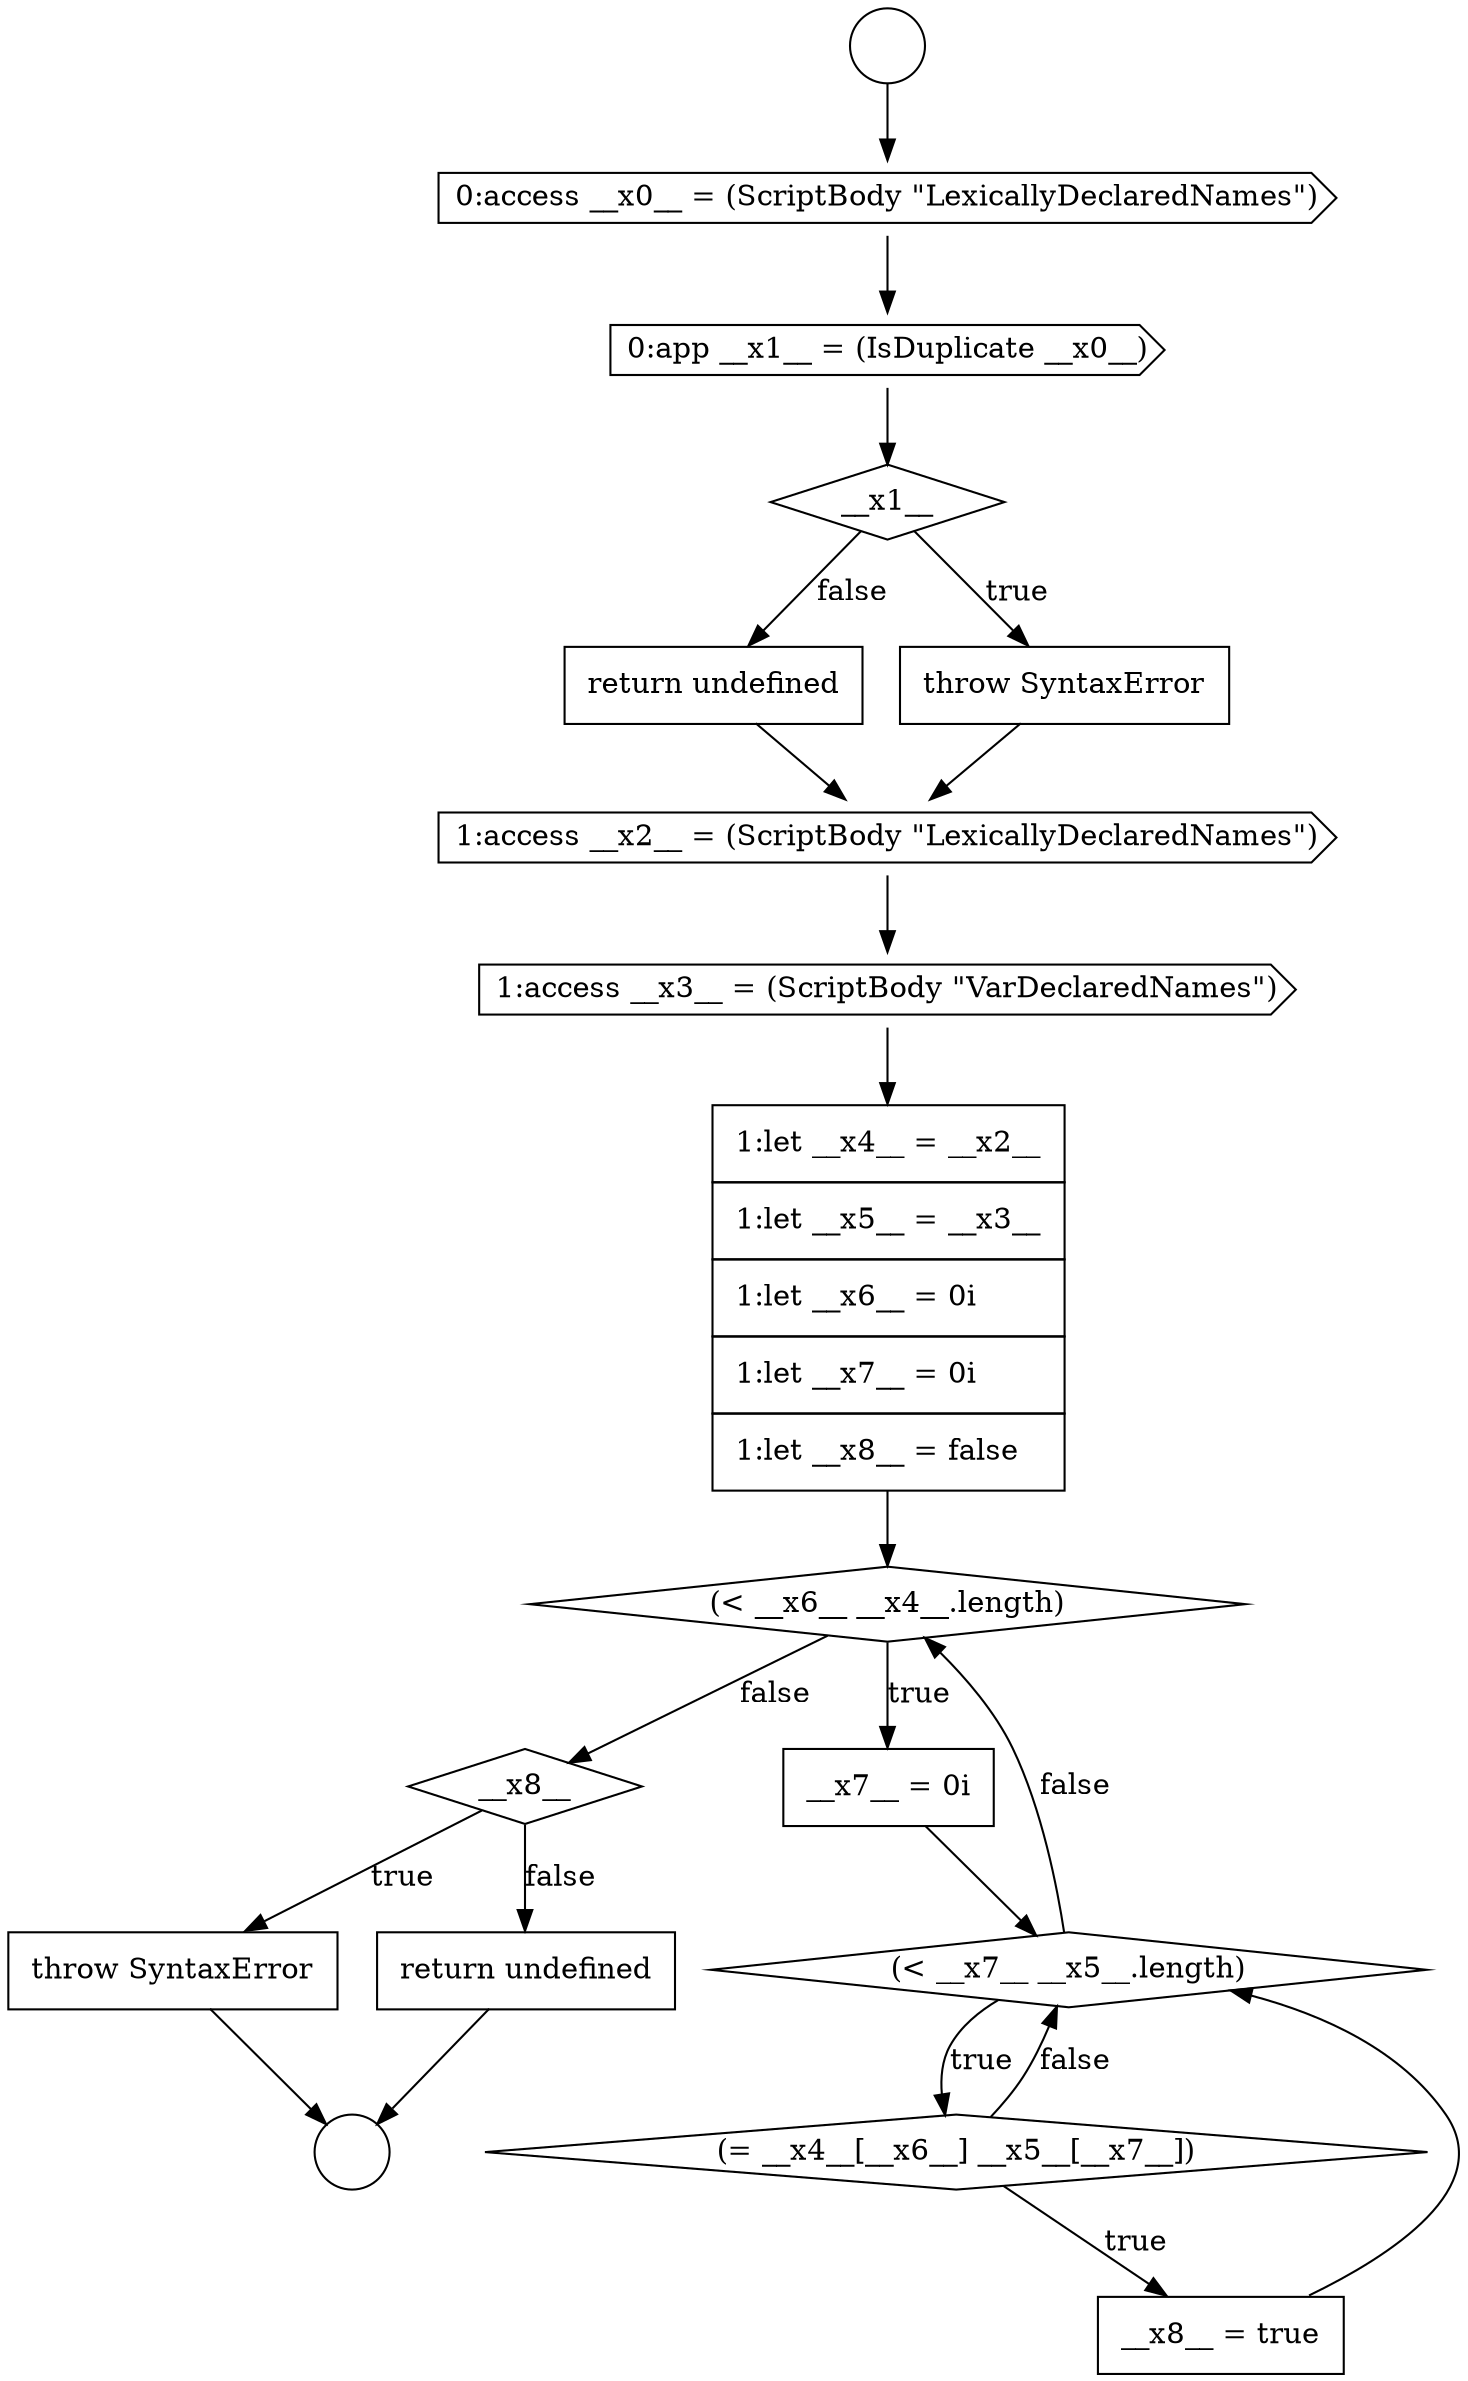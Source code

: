 digraph {
  node18050 [shape=none, margin=0, label=<<font color="black">
    <table border="0" cellborder="1" cellspacing="0" cellpadding="10">
      <tr><td align="left">throw SyntaxError</td></tr>
    </table>
  </font>> color="black" fillcolor="white" style=filled]
  node18040 [shape=none, margin=0, label=<<font color="black">
    <table border="0" cellborder="1" cellspacing="0" cellpadding="10">
      <tr><td align="left">return undefined</td></tr>
    </table>
  </font>> color="black" fillcolor="white" style=filled]
  node18043 [shape=none, margin=0, label=<<font color="black">
    <table border="0" cellborder="1" cellspacing="0" cellpadding="10">
      <tr><td align="left">1:let __x4__ = __x2__</td></tr>
      <tr><td align="left">1:let __x5__ = __x3__</td></tr>
      <tr><td align="left">1:let __x6__ = 0i</td></tr>
      <tr><td align="left">1:let __x7__ = 0i</td></tr>
      <tr><td align="left">1:let __x8__ = false</td></tr>
    </table>
  </font>> color="black" fillcolor="white" style=filled]
  node18037 [shape=cds, label=<<font color="black">0:app __x1__ = (IsDuplicate __x0__)</font>> color="black" fillcolor="white" style=filled]
  node18047 [shape=diamond, label=<<font color="black">(= __x4__[__x6__] __x5__[__x7__])</font>> color="black" fillcolor="white" style=filled]
  node18036 [shape=cds, label=<<font color="black">0:access __x0__ = (ScriptBody &quot;LexicallyDeclaredNames&quot;)</font>> color="black" fillcolor="white" style=filled]
  node18039 [shape=none, margin=0, label=<<font color="black">
    <table border="0" cellborder="1" cellspacing="0" cellpadding="10">
      <tr><td align="left">throw SyntaxError</td></tr>
    </table>
  </font>> color="black" fillcolor="white" style=filled]
  node18044 [shape=diamond, label=<<font color="black">(&lt; __x6__ __x4__.length)</font>> color="black" fillcolor="white" style=filled]
  node18049 [shape=diamond, label=<<font color="black">__x8__</font>> color="black" fillcolor="white" style=filled]
  node18048 [shape=none, margin=0, label=<<font color="black">
    <table border="0" cellborder="1" cellspacing="0" cellpadding="10">
      <tr><td align="left">__x8__ = true</td></tr>
    </table>
  </font>> color="black" fillcolor="white" style=filled]
  node18038 [shape=diamond, label=<<font color="black">__x1__</font>> color="black" fillcolor="white" style=filled]
  node18035 [shape=circle label=" " color="black" fillcolor="white" style=filled]
  node18045 [shape=none, margin=0, label=<<font color="black">
    <table border="0" cellborder="1" cellspacing="0" cellpadding="10">
      <tr><td align="left">__x7__ = 0i</td></tr>
    </table>
  </font>> color="black" fillcolor="white" style=filled]
  node18041 [shape=cds, label=<<font color="black">1:access __x2__ = (ScriptBody &quot;LexicallyDeclaredNames&quot;)</font>> color="black" fillcolor="white" style=filled]
  node18034 [shape=circle label=" " color="black" fillcolor="white" style=filled]
  node18051 [shape=none, margin=0, label=<<font color="black">
    <table border="0" cellborder="1" cellspacing="0" cellpadding="10">
      <tr><td align="left">return undefined</td></tr>
    </table>
  </font>> color="black" fillcolor="white" style=filled]
  node18046 [shape=diamond, label=<<font color="black">(&lt; __x7__ __x5__.length)</font>> color="black" fillcolor="white" style=filled]
  node18042 [shape=cds, label=<<font color="black">1:access __x3__ = (ScriptBody &quot;VarDeclaredNames&quot;)</font>> color="black" fillcolor="white" style=filled]
  node18037 -> node18038 [ color="black"]
  node18038 -> node18039 [label=<<font color="black">true</font>> color="black"]
  node18038 -> node18040 [label=<<font color="black">false</font>> color="black"]
  node18039 -> node18041 [ color="black"]
  node18048 -> node18046 [ color="black"]
  node18036 -> node18037 [ color="black"]
  node18047 -> node18048 [label=<<font color="black">true</font>> color="black"]
  node18047 -> node18046 [label=<<font color="black">false</font>> color="black"]
  node18040 -> node18041 [ color="black"]
  node18042 -> node18043 [ color="black"]
  node18045 -> node18046 [ color="black"]
  node18046 -> node18047 [label=<<font color="black">true</font>> color="black"]
  node18046 -> node18044 [label=<<font color="black">false</font>> color="black"]
  node18044 -> node18045 [label=<<font color="black">true</font>> color="black"]
  node18044 -> node18049 [label=<<font color="black">false</font>> color="black"]
  node18051 -> node18035 [ color="black"]
  node18041 -> node18042 [ color="black"]
  node18050 -> node18035 [ color="black"]
  node18034 -> node18036 [ color="black"]
  node18043 -> node18044 [ color="black"]
  node18049 -> node18050 [label=<<font color="black">true</font>> color="black"]
  node18049 -> node18051 [label=<<font color="black">false</font>> color="black"]
}
